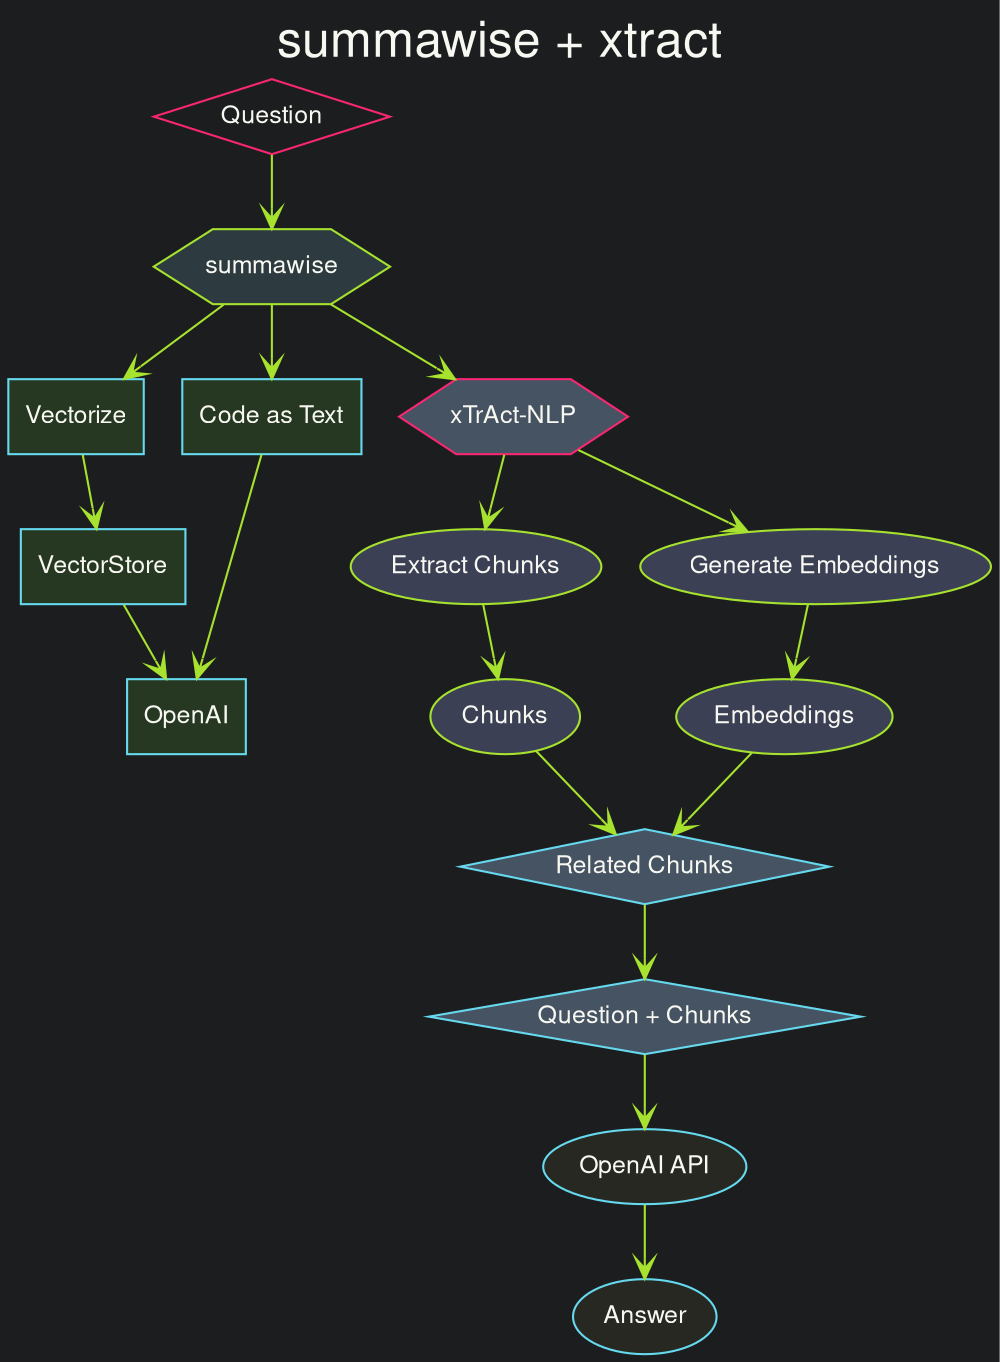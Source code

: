 digraph G {
    rankdir=TB;
    bgcolor="#1B1D1E";
    label="summawise + xtract";
    labelloc="t";
    fontsize=24;
    fontname="Fira Code, Segoe UI, Helvetica, Arial";
    fontcolor="#F8F8F2";
    
    // node default styling
    node [style=filled, fontname="Fira Code, Segoe UI, Helvetica, Arial", fontsize=12, fontcolor="#F8F8F2"];

    // edge default styling
    edge [color="#A6E22E", style=solid, arrowhead=open, fontname="Fira Code, Segoe UI, Helvetica, Arial", fontsize=12];

    // summawise project
    "summawise" [shape=hexagon, fillcolor="#2D3A3F", color="#A6E22E"];

    // summawise processes
    "Vectorize" [shape=box, fillcolor="#273822", color="#66D9EF"];
    "VectorStore" [shape=box, fillcolor="#273822", color="#66D9EF"];
    "Code as Text" [shape=box, fillcolor="#273822", color="#66D9EF"];
    "OpenAI" [shape=box, fillcolor="#273822", color="#66D9EF"];

    // xtract component of summawise
    "xTrAct-NLP" [shape=hexagon, fillcolor="#465362", color="#F92672"];
    "Extract Chunks" [shape=ellipse, fillcolor="#3B4055", color="#A6E22E"];
    "Chunks" [shape=ellipse, fillcolor="#3B4055", color="#A6E22E"];
    "Generate Embeddings" [shape=ellipse, fillcolor="#3B4055", color="#A6E22E"];
    "Embeddings" [shape=ellipse, fillcolor="#3B4055", color="#A6E22E"];

    // processing pipeline
    "Question" [shape=diamond, fillcolor="#1B1D1E", color="#F92672"];
    "Related Chunks" [shape=diamond, fillcolor="#465362", color="#66D9EF"];
    "Question + Chunks" [shape=diamond, fillcolor="#465362", color="#66D9EF"];
    "OpenAI API" [shape=ellipse, fillcolor="#272822", fontcolor="#F8F8F2", color="#66D9EF"];
    "Answer" [shape=ellipse, fillcolor="#272822", fontcolor="#F8F8F2", color="#66D9EF"];

    // connections between components
    "summawise" -> "Vectorize";
    "Vectorize" -> "VectorStore";
    "summawise" -> "Code as Text";
    "Code as Text" -> "OpenAI";
    "VectorStore" -> "OpenAI";

    // xtract connections
    "summawise" -> "xTrAct-NLP";
    "xTrAct-NLP" -> "Extract Chunks";
    "Extract Chunks" -> "Chunks";
    "xTrAct-NLP" -> "Generate Embeddings";
    "Generate Embeddings" -> "Embeddings";
    "Embeddings" -> "Related Chunks";
    "Chunks" -> "Related Chunks";

    // processing pipeline
    "Question" -> "summawise";
    "Related Chunks" -> "Question + Chunks";
    "Question + Chunks" -> "OpenAI API";
    "OpenAI API" -> "Answer";
}
